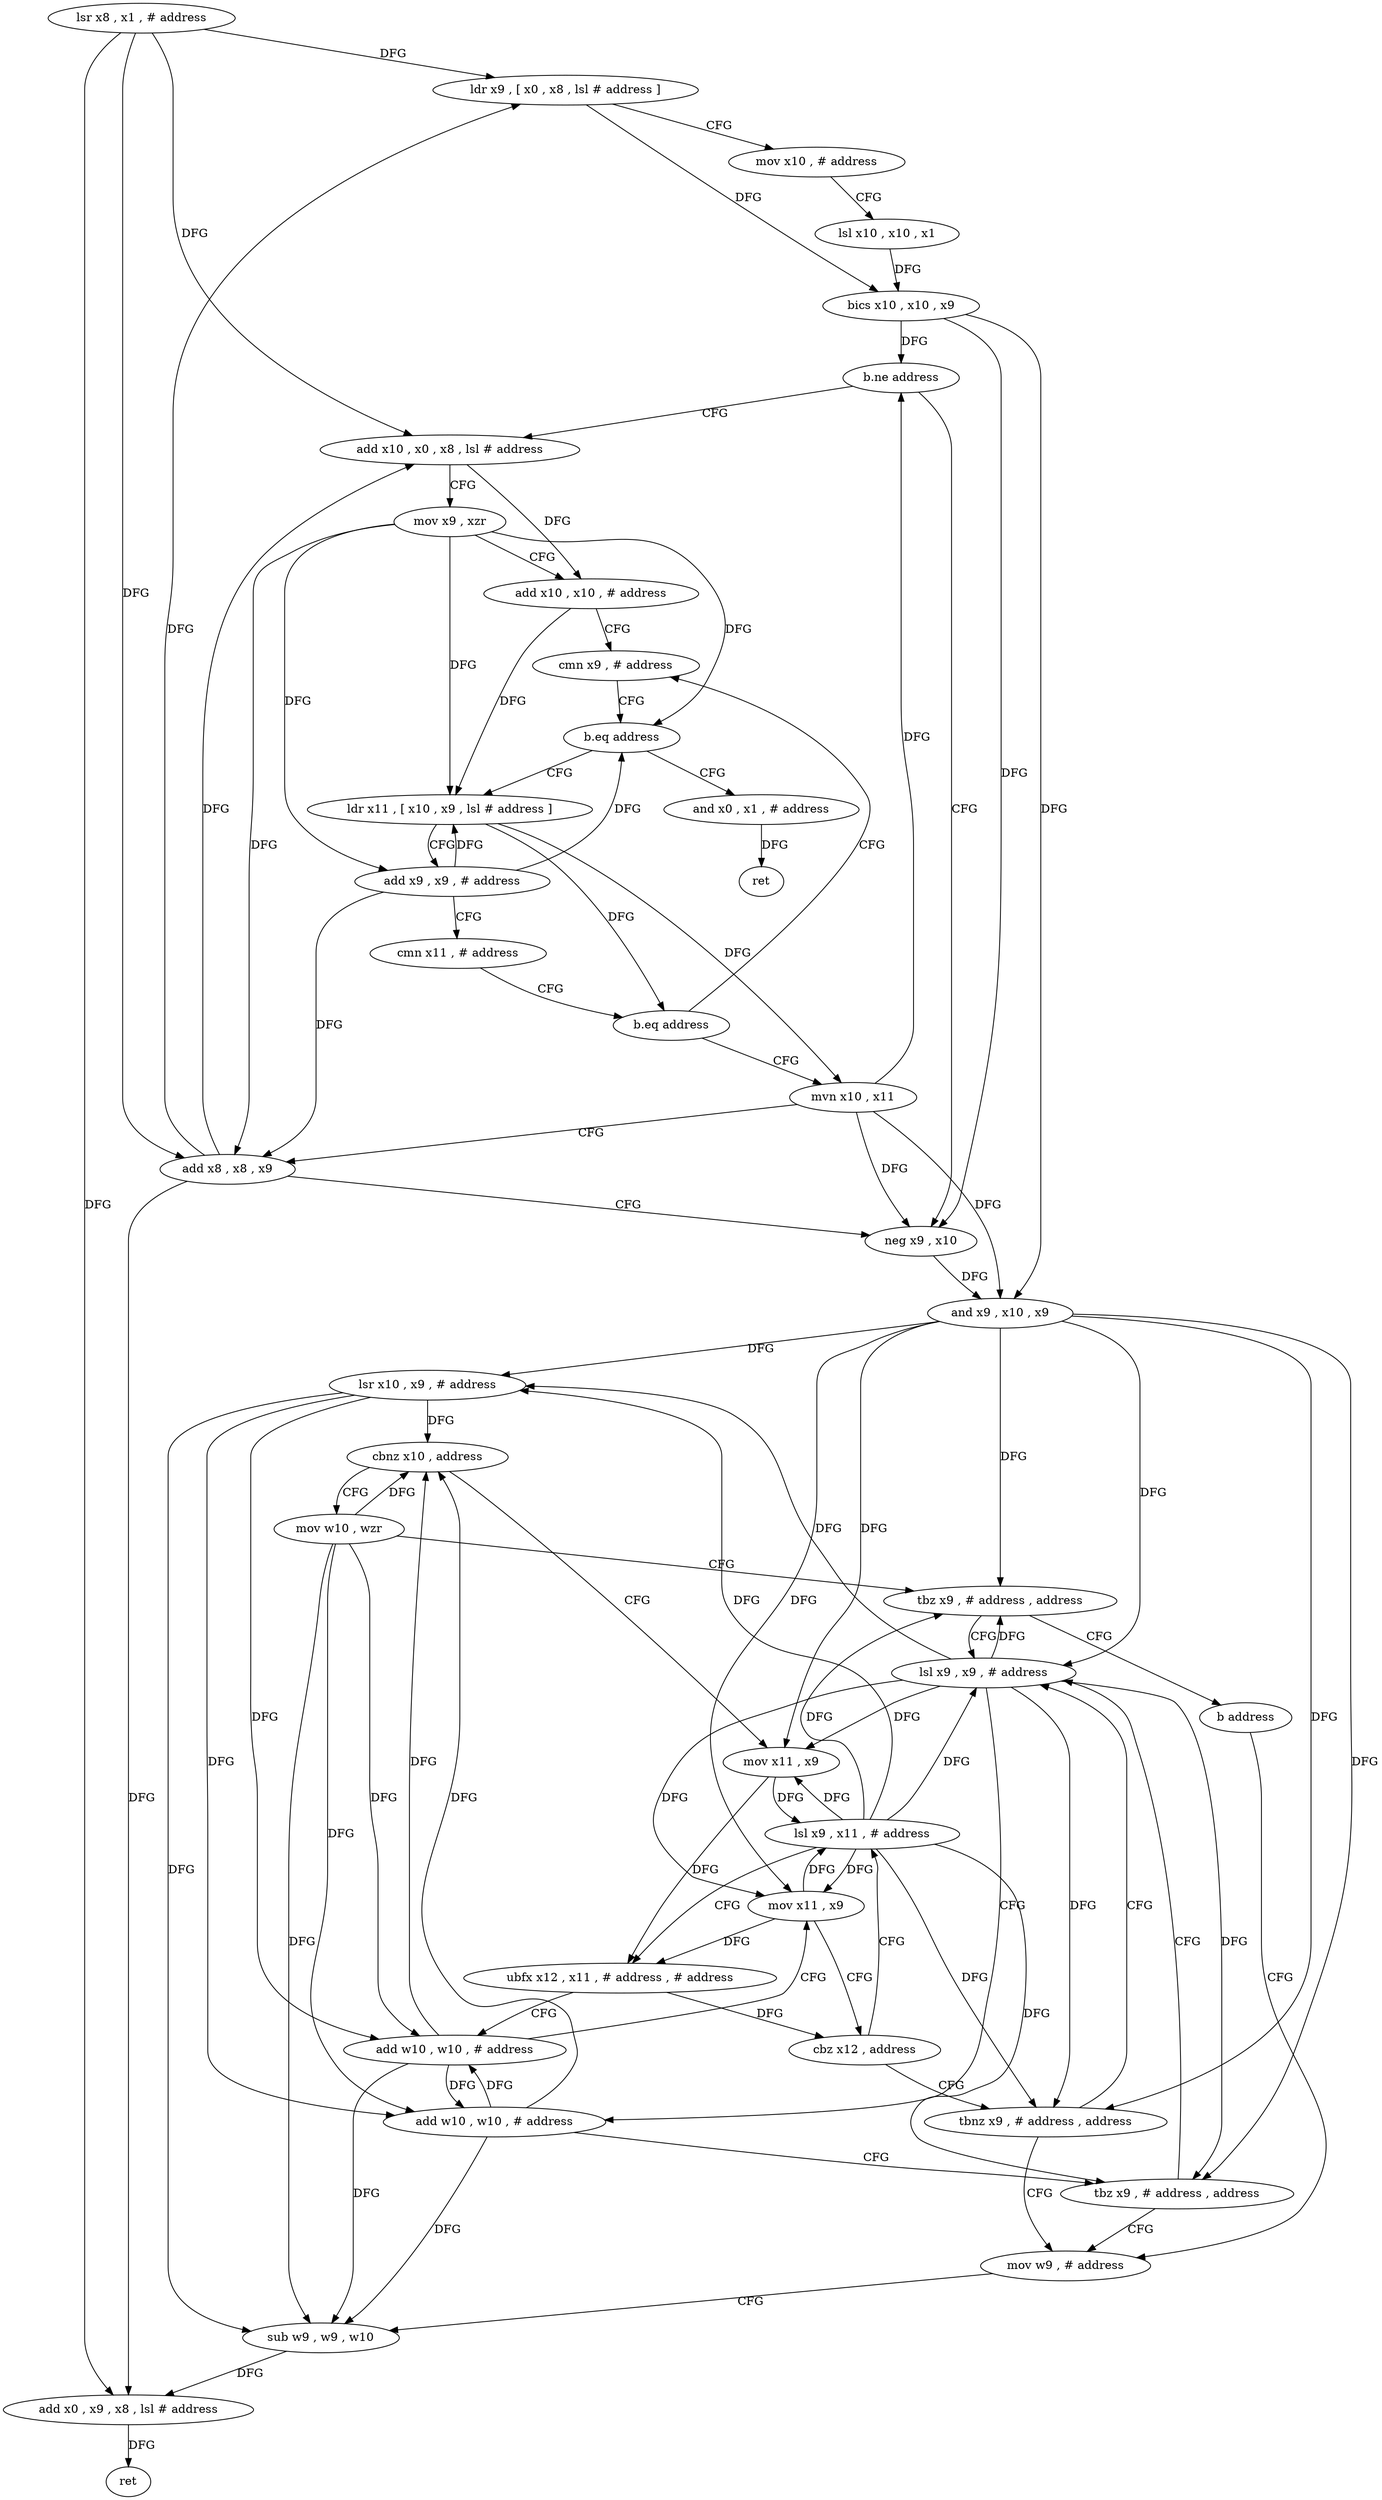digraph "func" {
"4223284" [label = "lsr x8 , x1 , # address" ]
"4223288" [label = "ldr x9 , [ x0 , x8 , lsl # address ]" ]
"4223292" [label = "mov x10 , # address" ]
"4223296" [label = "lsl x10 , x10 , x1" ]
"4223300" [label = "bics x10 , x10 , x9" ]
"4223304" [label = "b.ne address" ]
"4223352" [label = "neg x9 , x10" ]
"4223308" [label = "add x10 , x0 , x8 , lsl # address" ]
"4223356" [label = "and x9 , x10 , x9" ]
"4223360" [label = "lsr x10 , x9 , # address" ]
"4223364" [label = "cbnz x10 , address" ]
"4223424" [label = "mov w10 , wzr" ]
"4223368" [label = "mov x11 , x9" ]
"4223312" [label = "mov x9 , xzr" ]
"4223316" [label = "add x10 , x10 , # address" ]
"4223320" [label = "cmn x9 , # address" ]
"4223428" [label = "tbz x9 , # address , address" ]
"4223396" [label = "lsl x9 , x9 , # address" ]
"4223432" [label = "b address" ]
"4223372" [label = "lsl x9 , x11 , # address" ]
"4223436" [label = "and x0 , x1 , # address" ]
"4223440" [label = "ret" ]
"4223328" [label = "ldr x11 , [ x10 , x9 , lsl # address ]" ]
"4223332" [label = "add x9 , x9 , # address" ]
"4223336" [label = "cmn x11 , # address" ]
"4223340" [label = "b.eq address" ]
"4223344" [label = "mvn x10 , x11" ]
"4223400" [label = "add w10 , w10 , # address" ]
"4223404" [label = "tbz x9 , # address , address" ]
"4223408" [label = "mov w9 , # address" ]
"4223376" [label = "ubfx x12 , x11 , # address , # address" ]
"4223380" [label = "add w10 , w10 , # address" ]
"4223384" [label = "mov x11 , x9" ]
"4223388" [label = "cbz x12 , address" ]
"4223392" [label = "tbnz x9 , # address , address" ]
"4223324" [label = "b.eq address" ]
"4223348" [label = "add x8 , x8 , x9" ]
"4223412" [label = "sub w9 , w9 , w10" ]
"4223416" [label = "add x0 , x9 , x8 , lsl # address" ]
"4223420" [label = "ret" ]
"4223284" -> "4223288" [ label = "DFG" ]
"4223284" -> "4223308" [ label = "DFG" ]
"4223284" -> "4223416" [ label = "DFG" ]
"4223284" -> "4223348" [ label = "DFG" ]
"4223288" -> "4223292" [ label = "CFG" ]
"4223288" -> "4223300" [ label = "DFG" ]
"4223292" -> "4223296" [ label = "CFG" ]
"4223296" -> "4223300" [ label = "DFG" ]
"4223300" -> "4223304" [ label = "DFG" ]
"4223300" -> "4223352" [ label = "DFG" ]
"4223300" -> "4223356" [ label = "DFG" ]
"4223304" -> "4223352" [ label = "CFG" ]
"4223304" -> "4223308" [ label = "CFG" ]
"4223352" -> "4223356" [ label = "DFG" ]
"4223308" -> "4223312" [ label = "CFG" ]
"4223308" -> "4223316" [ label = "DFG" ]
"4223356" -> "4223360" [ label = "DFG" ]
"4223356" -> "4223428" [ label = "DFG" ]
"4223356" -> "4223368" [ label = "DFG" ]
"4223356" -> "4223396" [ label = "DFG" ]
"4223356" -> "4223404" [ label = "DFG" ]
"4223356" -> "4223384" [ label = "DFG" ]
"4223356" -> "4223392" [ label = "DFG" ]
"4223360" -> "4223364" [ label = "DFG" ]
"4223360" -> "4223400" [ label = "DFG" ]
"4223360" -> "4223380" [ label = "DFG" ]
"4223360" -> "4223412" [ label = "DFG" ]
"4223364" -> "4223424" [ label = "CFG" ]
"4223364" -> "4223368" [ label = "CFG" ]
"4223424" -> "4223428" [ label = "CFG" ]
"4223424" -> "4223364" [ label = "DFG" ]
"4223424" -> "4223400" [ label = "DFG" ]
"4223424" -> "4223380" [ label = "DFG" ]
"4223424" -> "4223412" [ label = "DFG" ]
"4223368" -> "4223372" [ label = "DFG" ]
"4223368" -> "4223376" [ label = "DFG" ]
"4223312" -> "4223316" [ label = "CFG" ]
"4223312" -> "4223324" [ label = "DFG" ]
"4223312" -> "4223328" [ label = "DFG" ]
"4223312" -> "4223332" [ label = "DFG" ]
"4223312" -> "4223348" [ label = "DFG" ]
"4223316" -> "4223320" [ label = "CFG" ]
"4223316" -> "4223328" [ label = "DFG" ]
"4223320" -> "4223324" [ label = "CFG" ]
"4223428" -> "4223396" [ label = "CFG" ]
"4223428" -> "4223432" [ label = "CFG" ]
"4223396" -> "4223400" [ label = "CFG" ]
"4223396" -> "4223360" [ label = "DFG" ]
"4223396" -> "4223428" [ label = "DFG" ]
"4223396" -> "4223368" [ label = "DFG" ]
"4223396" -> "4223404" [ label = "DFG" ]
"4223396" -> "4223384" [ label = "DFG" ]
"4223396" -> "4223392" [ label = "DFG" ]
"4223432" -> "4223408" [ label = "CFG" ]
"4223372" -> "4223376" [ label = "CFG" ]
"4223372" -> "4223360" [ label = "DFG" ]
"4223372" -> "4223428" [ label = "DFG" ]
"4223372" -> "4223368" [ label = "DFG" ]
"4223372" -> "4223396" [ label = "DFG" ]
"4223372" -> "4223404" [ label = "DFG" ]
"4223372" -> "4223384" [ label = "DFG" ]
"4223372" -> "4223392" [ label = "DFG" ]
"4223436" -> "4223440" [ label = "DFG" ]
"4223328" -> "4223332" [ label = "CFG" ]
"4223328" -> "4223340" [ label = "DFG" ]
"4223328" -> "4223344" [ label = "DFG" ]
"4223332" -> "4223336" [ label = "CFG" ]
"4223332" -> "4223324" [ label = "DFG" ]
"4223332" -> "4223328" [ label = "DFG" ]
"4223332" -> "4223348" [ label = "DFG" ]
"4223336" -> "4223340" [ label = "CFG" ]
"4223340" -> "4223320" [ label = "CFG" ]
"4223340" -> "4223344" [ label = "CFG" ]
"4223344" -> "4223348" [ label = "CFG" ]
"4223344" -> "4223304" [ label = "DFG" ]
"4223344" -> "4223352" [ label = "DFG" ]
"4223344" -> "4223356" [ label = "DFG" ]
"4223400" -> "4223404" [ label = "CFG" ]
"4223400" -> "4223364" [ label = "DFG" ]
"4223400" -> "4223380" [ label = "DFG" ]
"4223400" -> "4223412" [ label = "DFG" ]
"4223404" -> "4223396" [ label = "CFG" ]
"4223404" -> "4223408" [ label = "CFG" ]
"4223408" -> "4223412" [ label = "CFG" ]
"4223376" -> "4223380" [ label = "CFG" ]
"4223376" -> "4223388" [ label = "DFG" ]
"4223380" -> "4223384" [ label = "CFG" ]
"4223380" -> "4223364" [ label = "DFG" ]
"4223380" -> "4223400" [ label = "DFG" ]
"4223380" -> "4223412" [ label = "DFG" ]
"4223384" -> "4223388" [ label = "CFG" ]
"4223384" -> "4223372" [ label = "DFG" ]
"4223384" -> "4223376" [ label = "DFG" ]
"4223388" -> "4223372" [ label = "CFG" ]
"4223388" -> "4223392" [ label = "CFG" ]
"4223392" -> "4223408" [ label = "CFG" ]
"4223392" -> "4223396" [ label = "CFG" ]
"4223324" -> "4223436" [ label = "CFG" ]
"4223324" -> "4223328" [ label = "CFG" ]
"4223348" -> "4223352" [ label = "CFG" ]
"4223348" -> "4223288" [ label = "DFG" ]
"4223348" -> "4223308" [ label = "DFG" ]
"4223348" -> "4223416" [ label = "DFG" ]
"4223412" -> "4223416" [ label = "DFG" ]
"4223416" -> "4223420" [ label = "DFG" ]
}
